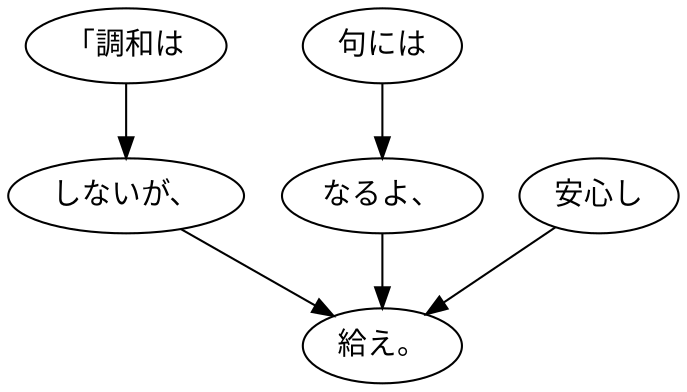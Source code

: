 digraph graph8189 {
	node0 [label="「調和は"];
	node1 [label="しないが、"];
	node2 [label="句には"];
	node3 [label="なるよ、"];
	node4 [label="安心し"];
	node5 [label="給え。"];
	node0 -> node1;
	node1 -> node5;
	node2 -> node3;
	node3 -> node5;
	node4 -> node5;
}
